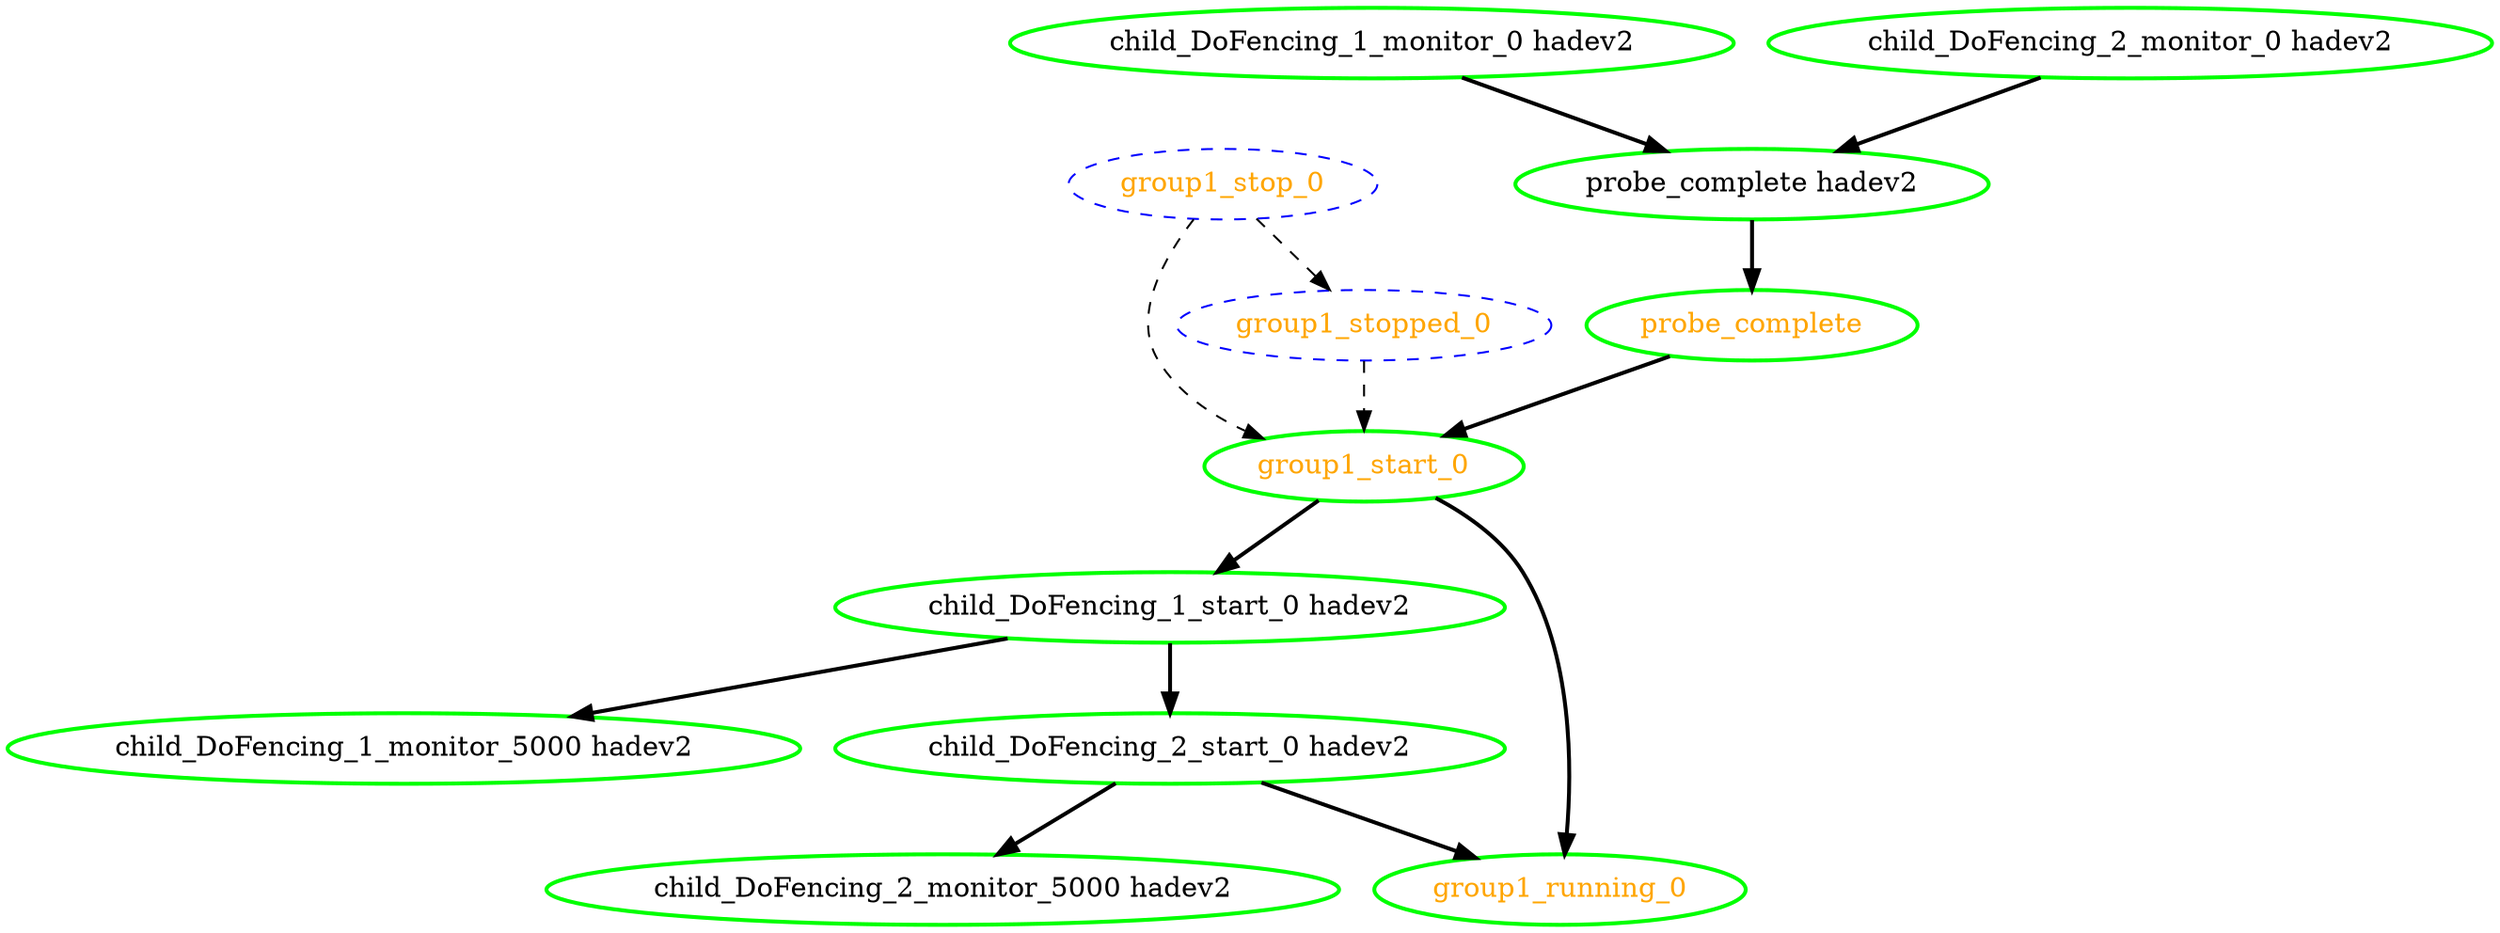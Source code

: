 digraph "g" {
	size = "30,30"
"probe_complete" [ style=bold color="green" fontcolor="orange" ]
"probe_complete hadev2" [ style=bold color="green" fontcolor="black" ]
"child_DoFencing_1_monitor_0 hadev2" [ style=bold color="green" fontcolor="black" ]
"child_DoFencing_2_monitor_0 hadev2" [ style=bold color="green" fontcolor="black" ]
"child_DoFencing_1_start_0 hadev2" [ style=bold color="green" fontcolor="black" ]
"child_DoFencing_1_monitor_5000 hadev2" [ style=bold color="green" fontcolor="black" ]
"child_DoFencing_2_start_0 hadev2" [ style=bold color="green" fontcolor="black" ]
"child_DoFencing_2_monitor_5000 hadev2" [ style=bold color="green" fontcolor="black" ]
"group1_start_0" [ style=bold color="green" fontcolor="orange" ]
"group1_running_0" [ style=bold color="green" fontcolor="orange" ]
"group1_stop_0" [ style="dashed" color="blue" fontcolor="orange" ]
"group1_stopped_0" [ style="dashed" color="blue" fontcolor="orange" ]
"probe_complete hadev2" -> "probe_complete" [ style = bold]
"child_DoFencing_1_monitor_0 hadev2" -> "probe_complete hadev2" [ style = bold]
"child_DoFencing_2_monitor_0 hadev2" -> "probe_complete hadev2" [ style = bold]
"group1_start_0" -> "child_DoFencing_1_start_0 hadev2" [ style = bold]
"child_DoFencing_1_start_0 hadev2" -> "child_DoFencing_1_monitor_5000 hadev2" [ style = bold]
"child_DoFencing_1_start_0 hadev2" -> "child_DoFencing_2_start_0 hadev2" [ style = bold]
"child_DoFencing_2_start_0 hadev2" -> "child_DoFencing_2_monitor_5000 hadev2" [ style = bold]
"probe_complete" -> "group1_start_0" [ style = bold]
"group1_stop_0" -> "group1_start_0" [ style = dashed]
"group1_stopped_0" -> "group1_start_0" [ style = dashed]
"child_DoFencing_2_start_0 hadev2" -> "group1_running_0" [ style = bold]
"group1_start_0" -> "group1_running_0" [ style = bold]
"group1_stop_0" -> "group1_stopped_0" [ style = dashed]
}
